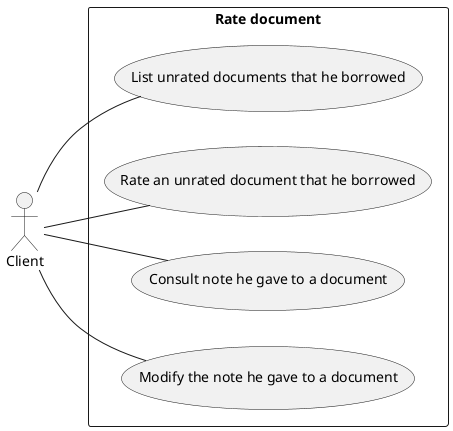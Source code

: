 @startuml Rate document

left to right direction

actor Client as cl

rectangle "Rate document" {
  usecase "List unrated documents that he borrowed" as L
  usecase "Rate an unrated document that he borrowed" as R
  usecase "Consult note he gave to a document" as C
  usecase "Modify the note he gave to a document" as M
}

cl -- L
cl -- R
cl -- C
cl -- M

@enduml
